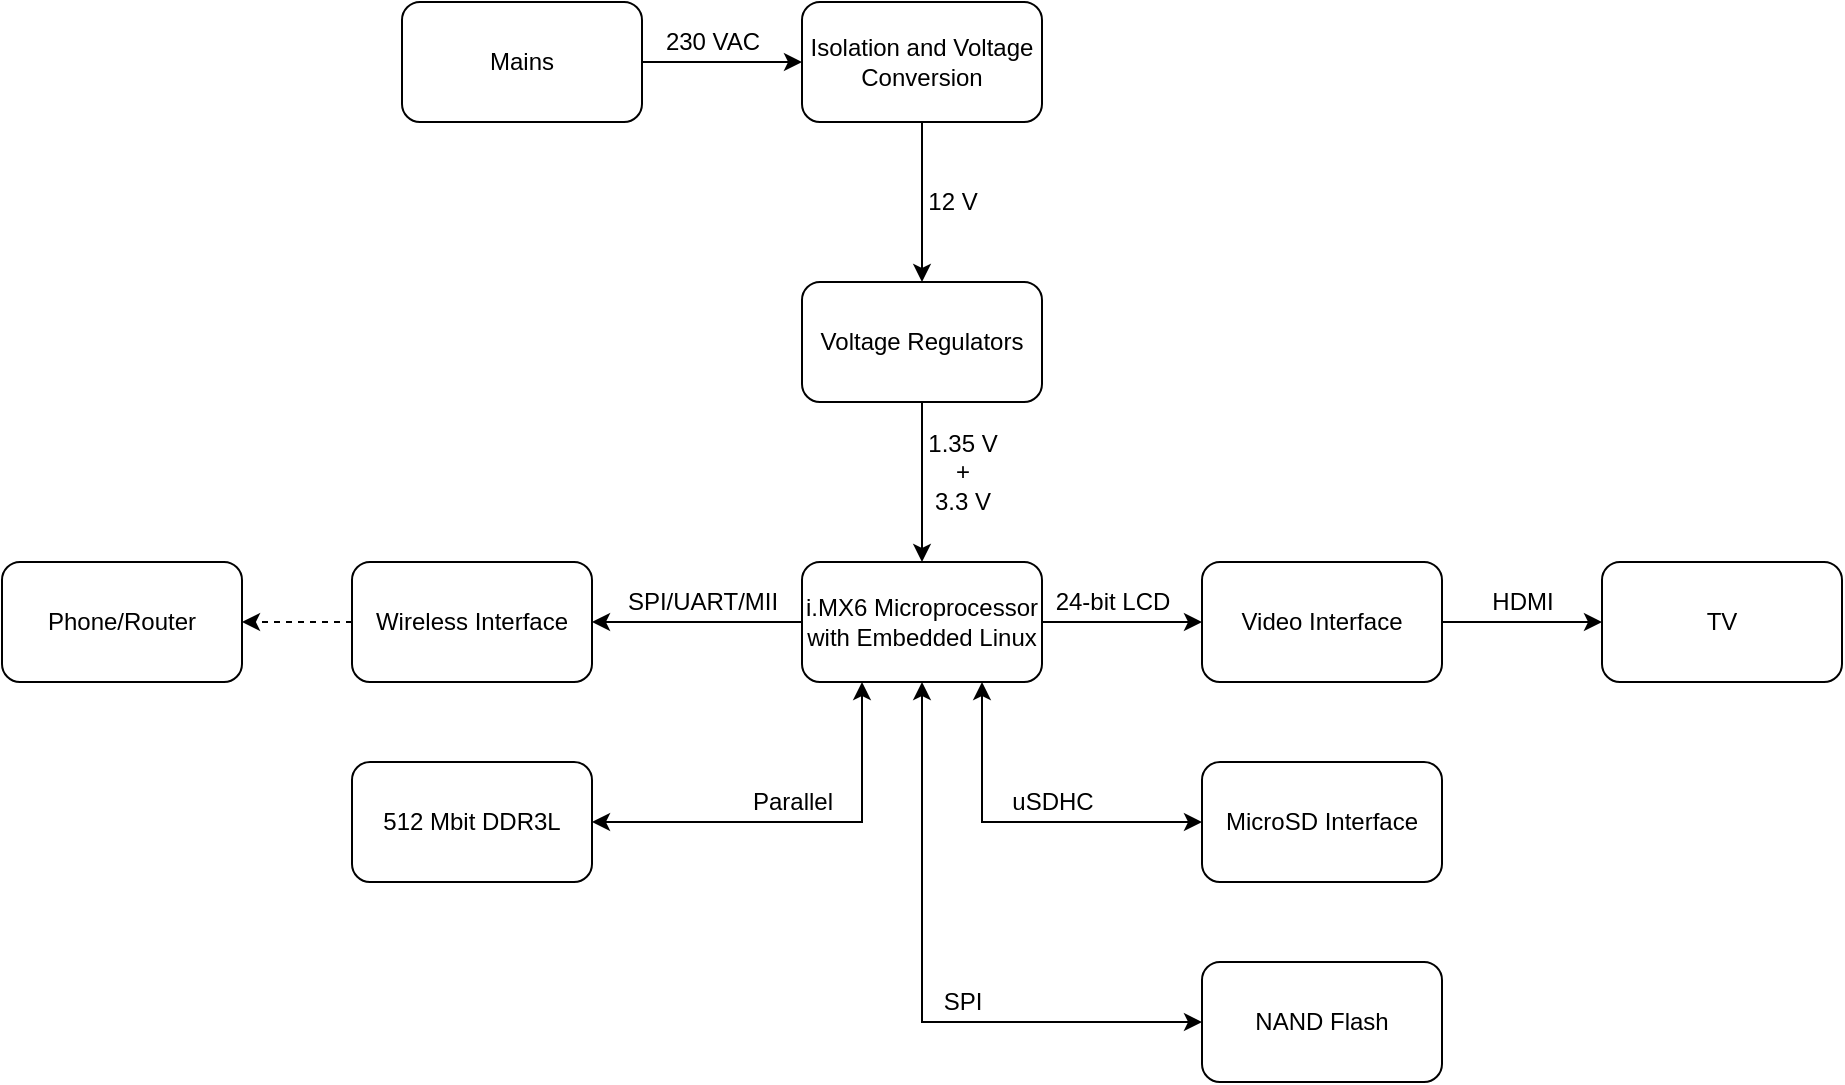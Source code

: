 <mxfile version="14.3.0" type="device"><diagram id="H8yn-Pu464KqZ0x35lOp" name="Page-1"><mxGraphModel dx="1422" dy="763" grid="1" gridSize="10" guides="1" tooltips="1" connect="1" arrows="1" fold="1" page="1" pageScale="1" pageWidth="1169" pageHeight="827" math="0" shadow="0"><root><mxCell id="0"/><mxCell id="1" parent="0"/><mxCell id="0dWsuPAc2ktB1HmNwRwQ-3" value="" style="edgeStyle=orthogonalEdgeStyle;rounded=0;orthogonalLoop=1;jettySize=auto;html=1;" edge="1" parent="1" source="0dWsuPAc2ktB1HmNwRwQ-1" target="0dWsuPAc2ktB1HmNwRwQ-2"><mxGeometry relative="1" as="geometry"/></mxCell><mxCell id="0dWsuPAc2ktB1HmNwRwQ-13" value="" style="edgeStyle=orthogonalEdgeStyle;rounded=0;orthogonalLoop=1;jettySize=auto;html=1;" edge="1" parent="1" source="0dWsuPAc2ktB1HmNwRwQ-1" target="0dWsuPAc2ktB1HmNwRwQ-12"><mxGeometry relative="1" as="geometry"/></mxCell><mxCell id="0dWsuPAc2ktB1HmNwRwQ-30" style="edgeStyle=orthogonalEdgeStyle;rounded=0;orthogonalLoop=1;jettySize=auto;html=1;exitX=0.75;exitY=1;exitDx=0;exitDy=0;entryX=0;entryY=0.5;entryDx=0;entryDy=0;startArrow=classic;startFill=1;" edge="1" parent="1" source="0dWsuPAc2ktB1HmNwRwQ-1" target="0dWsuPAc2ktB1HmNwRwQ-28"><mxGeometry relative="1" as="geometry"/></mxCell><mxCell id="0dWsuPAc2ktB1HmNwRwQ-32" style="edgeStyle=orthogonalEdgeStyle;rounded=0;orthogonalLoop=1;jettySize=auto;html=1;exitX=0.5;exitY=1;exitDx=0;exitDy=0;entryX=0;entryY=0.5;entryDx=0;entryDy=0;startArrow=classic;startFill=1;" edge="1" parent="1" source="0dWsuPAc2ktB1HmNwRwQ-1" target="0dWsuPAc2ktB1HmNwRwQ-31"><mxGeometry relative="1" as="geometry"/></mxCell><mxCell id="0dWsuPAc2ktB1HmNwRwQ-1" value="i.MX6 Microprocessor with Embedded Linux" style="rounded=1;whiteSpace=wrap;html=1;" vertex="1" parent="1"><mxGeometry x="525" y="340" width="120" height="60" as="geometry"/></mxCell><mxCell id="0dWsuPAc2ktB1HmNwRwQ-6" value="" style="edgeStyle=orthogonalEdgeStyle;rounded=0;orthogonalLoop=1;jettySize=auto;html=1;" edge="1" parent="1" source="0dWsuPAc2ktB1HmNwRwQ-2" target="0dWsuPAc2ktB1HmNwRwQ-5"><mxGeometry relative="1" as="geometry"/></mxCell><mxCell id="0dWsuPAc2ktB1HmNwRwQ-2" value="Video Interface" style="whiteSpace=wrap;html=1;rounded=1;" vertex="1" parent="1"><mxGeometry x="725" y="340" width="120" height="60" as="geometry"/></mxCell><mxCell id="0dWsuPAc2ktB1HmNwRwQ-4" value="24-bit LCD" style="text;html=1;align=center;verticalAlign=middle;resizable=0;points=[];autosize=1;" vertex="1" parent="1"><mxGeometry x="645" y="350" width="70" height="20" as="geometry"/></mxCell><mxCell id="0dWsuPAc2ktB1HmNwRwQ-5" value="TV" style="whiteSpace=wrap;html=1;rounded=1;" vertex="1" parent="1"><mxGeometry x="925" y="340" width="120" height="60" as="geometry"/></mxCell><mxCell id="0dWsuPAc2ktB1HmNwRwQ-7" value="HDMI" style="text;html=1;align=center;verticalAlign=middle;resizable=0;points=[];autosize=1;" vertex="1" parent="1"><mxGeometry x="860" y="350" width="50" height="20" as="geometry"/></mxCell><mxCell id="0dWsuPAc2ktB1HmNwRwQ-10" value="" style="edgeStyle=orthogonalEdgeStyle;rounded=0;orthogonalLoop=1;jettySize=auto;html=1;" edge="1" parent="1" source="0dWsuPAc2ktB1HmNwRwQ-8" target="0dWsuPAc2ktB1HmNwRwQ-1"><mxGeometry relative="1" as="geometry"/></mxCell><mxCell id="0dWsuPAc2ktB1HmNwRwQ-8" value="Voltage Regulators" style="whiteSpace=wrap;html=1;rounded=1;" vertex="1" parent="1"><mxGeometry x="525" y="200" width="120" height="60" as="geometry"/></mxCell><mxCell id="0dWsuPAc2ktB1HmNwRwQ-11" value="&lt;div&gt;1.35 V &lt;br&gt;&lt;/div&gt;&lt;div&gt;+&lt;br&gt;&lt;/div&gt;&lt;div&gt; 3.3 V&lt;/div&gt;" style="text;html=1;align=center;verticalAlign=middle;resizable=0;points=[];autosize=1;" vertex="1" parent="1"><mxGeometry x="580" y="270" width="50" height="50" as="geometry"/></mxCell><mxCell id="0dWsuPAc2ktB1HmNwRwQ-15" value="" style="edgeStyle=orthogonalEdgeStyle;rounded=0;orthogonalLoop=1;jettySize=auto;html=1;dashed=1;" edge="1" parent="1" source="0dWsuPAc2ktB1HmNwRwQ-12" target="0dWsuPAc2ktB1HmNwRwQ-14"><mxGeometry relative="1" as="geometry"/></mxCell><mxCell id="0dWsuPAc2ktB1HmNwRwQ-12" value="Wireless Interface" style="whiteSpace=wrap;html=1;rounded=1;" vertex="1" parent="1"><mxGeometry x="300" y="340" width="120" height="60" as="geometry"/></mxCell><mxCell id="0dWsuPAc2ktB1HmNwRwQ-14" value="Phone/Router" style="whiteSpace=wrap;html=1;rounded=1;" vertex="1" parent="1"><mxGeometry x="125" y="340" width="120" height="60" as="geometry"/></mxCell><mxCell id="0dWsuPAc2ktB1HmNwRwQ-16" value="SPI/UART/MII" style="text;html=1;align=center;verticalAlign=middle;resizable=0;points=[];autosize=1;" vertex="1" parent="1"><mxGeometry x="430" y="350" width="90" height="20" as="geometry"/></mxCell><mxCell id="0dWsuPAc2ktB1HmNwRwQ-19" style="edgeStyle=orthogonalEdgeStyle;rounded=0;orthogonalLoop=1;jettySize=auto;html=1;exitX=0.5;exitY=1;exitDx=0;exitDy=0;entryX=0.5;entryY=0;entryDx=0;entryDy=0;" edge="1" parent="1" source="0dWsuPAc2ktB1HmNwRwQ-17" target="0dWsuPAc2ktB1HmNwRwQ-8"><mxGeometry relative="1" as="geometry"/></mxCell><mxCell id="0dWsuPAc2ktB1HmNwRwQ-17" value="Isolation and Voltage Conversion" style="whiteSpace=wrap;html=1;rounded=1;" vertex="1" parent="1"><mxGeometry x="525" y="60" width="120" height="60" as="geometry"/></mxCell><mxCell id="0dWsuPAc2ktB1HmNwRwQ-22" style="edgeStyle=orthogonalEdgeStyle;rounded=0;orthogonalLoop=1;jettySize=auto;html=1;exitX=1;exitY=0.5;exitDx=0;exitDy=0;entryX=0;entryY=0.5;entryDx=0;entryDy=0;" edge="1" parent="1" source="0dWsuPAc2ktB1HmNwRwQ-20" target="0dWsuPAc2ktB1HmNwRwQ-17"><mxGeometry relative="1" as="geometry"/></mxCell><mxCell id="0dWsuPAc2ktB1HmNwRwQ-20" value="Mains" style="whiteSpace=wrap;html=1;rounded=1;" vertex="1" parent="1"><mxGeometry x="325" y="60" width="120" height="60" as="geometry"/></mxCell><mxCell id="0dWsuPAc2ktB1HmNwRwQ-23" value="230 VAC" style="text;html=1;align=center;verticalAlign=middle;resizable=0;points=[];autosize=1;" vertex="1" parent="1"><mxGeometry x="450" y="70" width="60" height="20" as="geometry"/></mxCell><mxCell id="0dWsuPAc2ktB1HmNwRwQ-24" value="12 V" style="text;html=1;align=center;verticalAlign=middle;resizable=0;points=[];autosize=1;" vertex="1" parent="1"><mxGeometry x="580" y="150" width="40" height="20" as="geometry"/></mxCell><mxCell id="0dWsuPAc2ktB1HmNwRwQ-27" style="edgeStyle=orthogonalEdgeStyle;rounded=0;orthogonalLoop=1;jettySize=auto;html=1;exitX=1;exitY=0.5;exitDx=0;exitDy=0;entryX=0.25;entryY=1;entryDx=0;entryDy=0;startArrow=classic;startFill=1;" edge="1" parent="1" source="0dWsuPAc2ktB1HmNwRwQ-25" target="0dWsuPAc2ktB1HmNwRwQ-1"><mxGeometry relative="1" as="geometry"/></mxCell><mxCell id="0dWsuPAc2ktB1HmNwRwQ-25" value="512 Mbit DDR3L" style="whiteSpace=wrap;html=1;rounded=1;" vertex="1" parent="1"><mxGeometry x="300" y="440" width="120" height="60" as="geometry"/></mxCell><mxCell id="0dWsuPAc2ktB1HmNwRwQ-28" value="MicroSD Interface" style="whiteSpace=wrap;html=1;rounded=1;" vertex="1" parent="1"><mxGeometry x="725" y="440" width="120" height="60" as="geometry"/></mxCell><mxCell id="0dWsuPAc2ktB1HmNwRwQ-31" value="NAND Flash" style="whiteSpace=wrap;html=1;rounded=1;" vertex="1" parent="1"><mxGeometry x="725" y="540" width="120" height="60" as="geometry"/></mxCell><mxCell id="0dWsuPAc2ktB1HmNwRwQ-33" value="uSDHC" style="text;html=1;align=center;verticalAlign=middle;resizable=0;points=[];autosize=1;" vertex="1" parent="1"><mxGeometry x="620" y="450" width="60" height="20" as="geometry"/></mxCell><mxCell id="0dWsuPAc2ktB1HmNwRwQ-34" value="SPI" style="text;html=1;align=center;verticalAlign=middle;resizable=0;points=[];autosize=1;" vertex="1" parent="1"><mxGeometry x="590" y="550" width="30" height="20" as="geometry"/></mxCell><mxCell id="0dWsuPAc2ktB1HmNwRwQ-35" value="Parallel" style="text;html=1;align=center;verticalAlign=middle;resizable=0;points=[];autosize=1;" vertex="1" parent="1"><mxGeometry x="490" y="450" width="60" height="20" as="geometry"/></mxCell></root></mxGraphModel></diagram></mxfile>